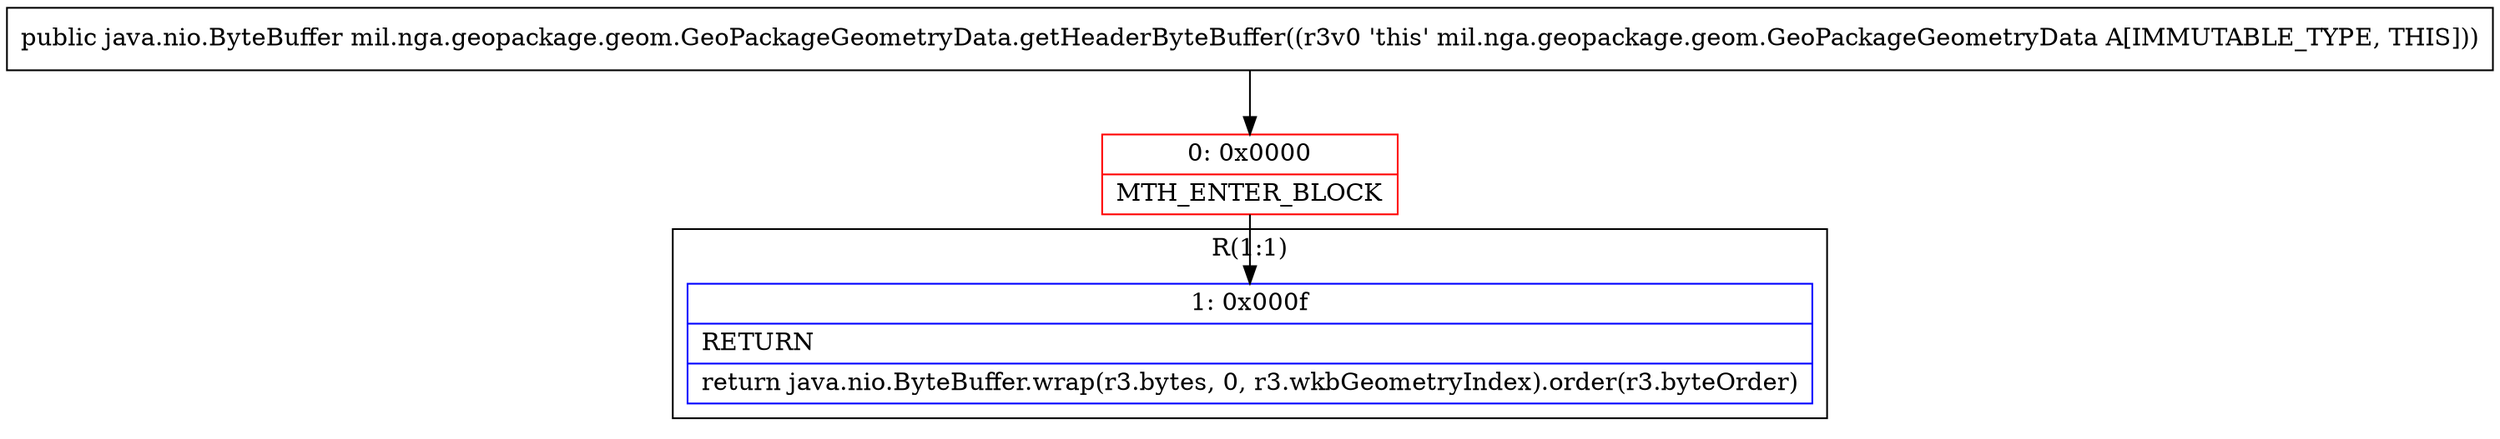 digraph "CFG formil.nga.geopackage.geom.GeoPackageGeometryData.getHeaderByteBuffer()Ljava\/nio\/ByteBuffer;" {
subgraph cluster_Region_744809647 {
label = "R(1:1)";
node [shape=record,color=blue];
Node_1 [shape=record,label="{1\:\ 0x000f|RETURN\l|return java.nio.ByteBuffer.wrap(r3.bytes, 0, r3.wkbGeometryIndex).order(r3.byteOrder)\l}"];
}
Node_0 [shape=record,color=red,label="{0\:\ 0x0000|MTH_ENTER_BLOCK\l}"];
MethodNode[shape=record,label="{public java.nio.ByteBuffer mil.nga.geopackage.geom.GeoPackageGeometryData.getHeaderByteBuffer((r3v0 'this' mil.nga.geopackage.geom.GeoPackageGeometryData A[IMMUTABLE_TYPE, THIS])) }"];
MethodNode -> Node_0;
Node_0 -> Node_1;
}

